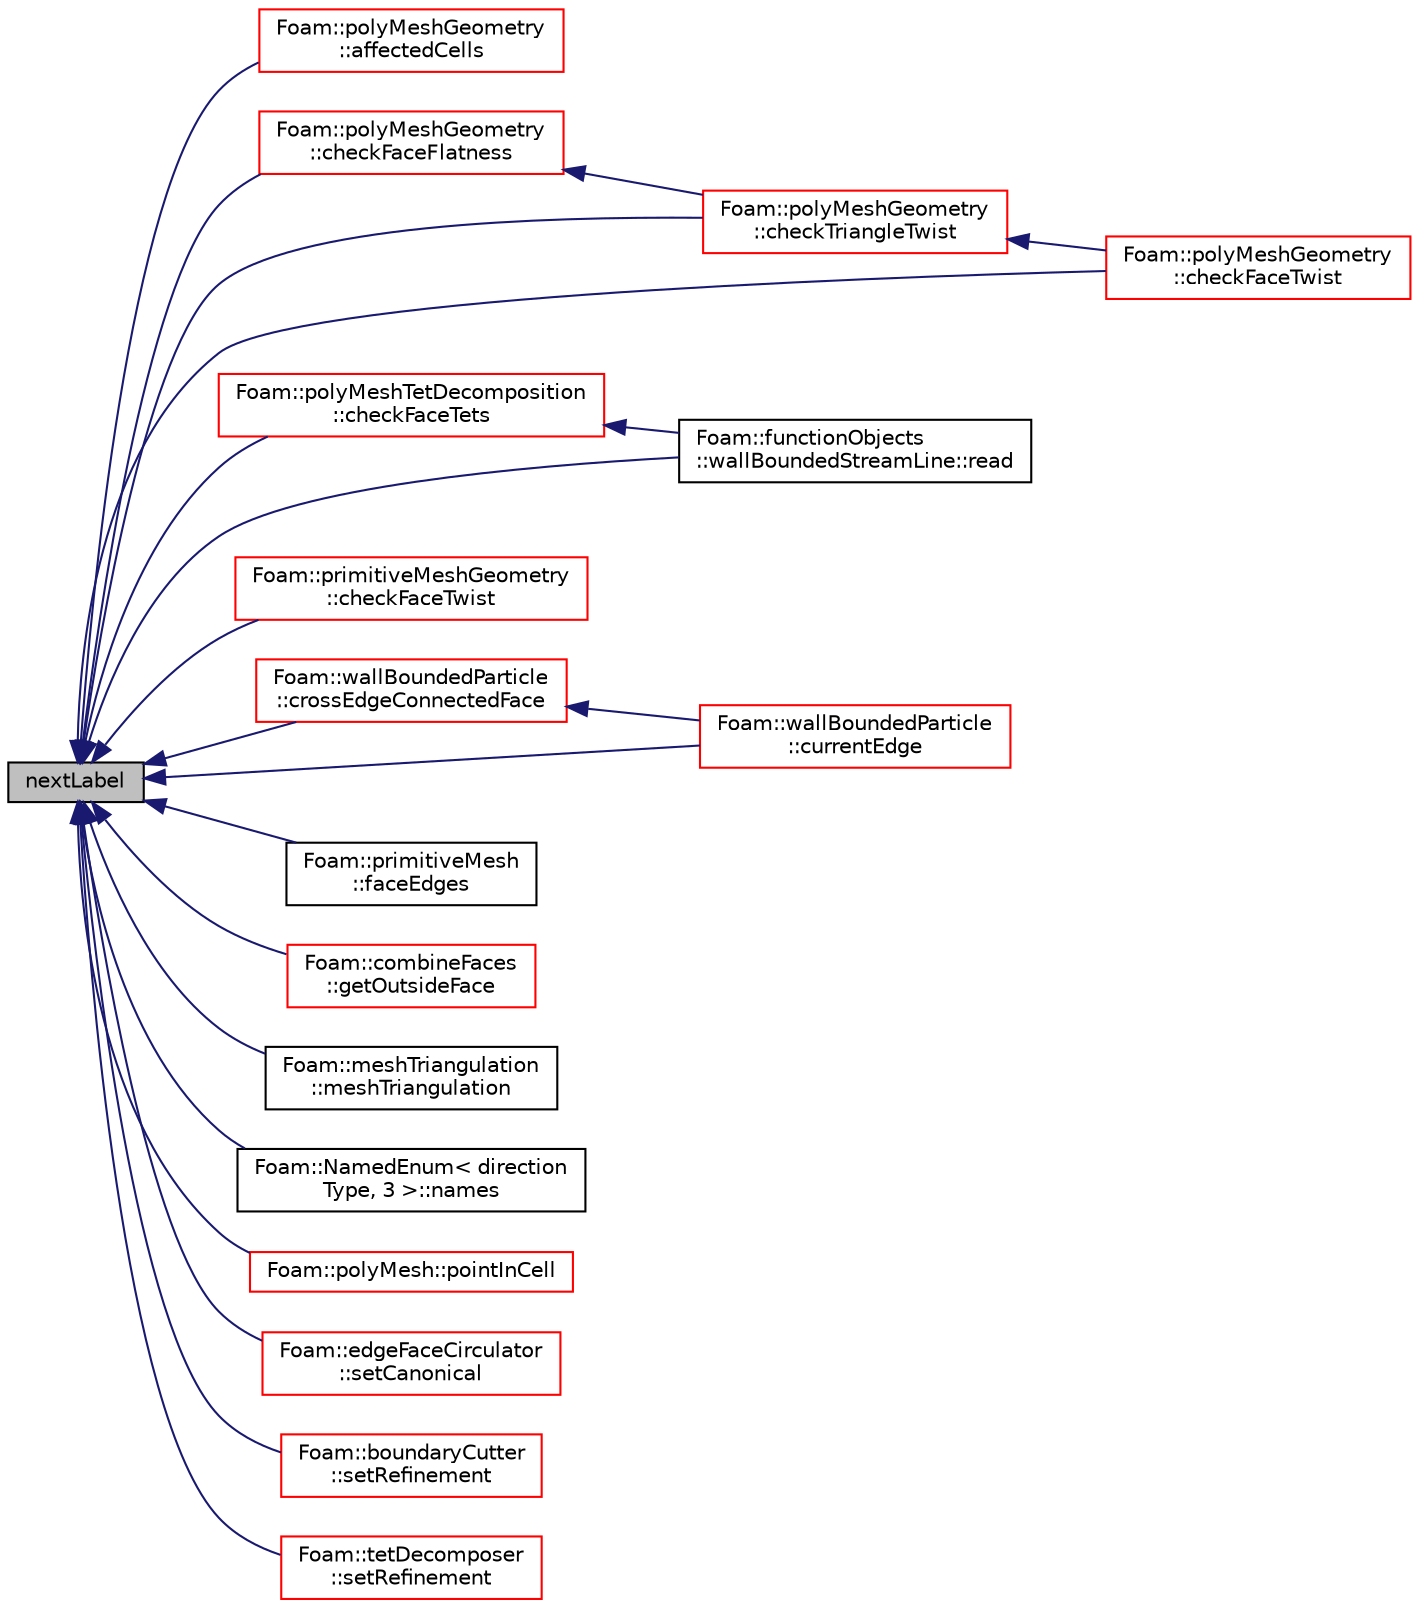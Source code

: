 digraph "nextLabel"
{
  bgcolor="transparent";
  edge [fontname="Helvetica",fontsize="10",labelfontname="Helvetica",labelfontsize="10"];
  node [fontname="Helvetica",fontsize="10",shape=record];
  rankdir="LR";
  Node246 [label="nextLabel",height=0.2,width=0.4,color="black", fillcolor="grey75", style="filled", fontcolor="black"];
  Node246 -> Node247 [dir="back",color="midnightblue",fontsize="10",style="solid",fontname="Helvetica"];
  Node247 [label="Foam::polyMeshGeometry\l::affectedCells",height=0.2,width=0.4,color="red",URL="$a22309.html#af5a651dc1cbf2df9601f576420a0cc3c",tooltip="Helper function: get affected cells from faces. "];
  Node246 -> Node251 [dir="back",color="midnightblue",fontsize="10",style="solid",fontname="Helvetica"];
  Node251 [label="Foam::polyMeshGeometry\l::checkFaceFlatness",height=0.2,width=0.4,color="red",URL="$a22309.html#acb7df07bcf27aac10bd53d646096cdec",tooltip="Area of faces v.s. sum of triangle areas. "];
  Node251 -> Node252 [dir="back",color="midnightblue",fontsize="10",style="solid",fontname="Helvetica"];
  Node252 [label="Foam::polyMeshGeometry\l::checkTriangleTwist",height=0.2,width=0.4,color="red",URL="$a22309.html#a1cffc7219859f1b1b9ed8a96be57f242",tooltip="Consecutive triangle (from face-centre decomposition) normals. "];
  Node252 -> Node253 [dir="back",color="midnightblue",fontsize="10",style="solid",fontname="Helvetica"];
  Node253 [label="Foam::polyMeshGeometry\l::checkFaceTwist",height=0.2,width=0.4,color="red",URL="$a22309.html#a1d15f5f7fdae54e4c34b03a0462cd535",tooltip="Triangle (from face-centre decomposition) normal v.s. "];
  Node246 -> Node274 [dir="back",color="midnightblue",fontsize="10",style="solid",fontname="Helvetica"];
  Node274 [label="Foam::polyMeshTetDecomposition\l::checkFaceTets",height=0.2,width=0.4,color="red",URL="$a28573.html#a5041ce71d4d19419b583f1266325b8f0",tooltip="Check face-decomposition tet volume. "];
  Node274 -> Node275 [dir="back",color="midnightblue",fontsize="10",style="solid",fontname="Helvetica"];
  Node275 [label="Foam::functionObjects\l::wallBoundedStreamLine::read",height=0.2,width=0.4,color="black",URL="$a24317.html#afac0600fef97b05534a595ce00b272ed",tooltip="Read the field average data. "];
  Node246 -> Node451 [dir="back",color="midnightblue",fontsize="10",style="solid",fontname="Helvetica"];
  Node451 [label="Foam::primitiveMeshGeometry\l::checkFaceTwist",height=0.2,width=0.4,color="red",URL="$a26277.html#a024a05dbc6d84c1506e13b255ee71518"];
  Node246 -> Node253 [dir="back",color="midnightblue",fontsize="10",style="solid",fontname="Helvetica"];
  Node246 -> Node252 [dir="back",color="midnightblue",fontsize="10",style="solid",fontname="Helvetica"];
  Node246 -> Node289 [dir="back",color="midnightblue",fontsize="10",style="solid",fontname="Helvetica"];
  Node289 [label="Foam::wallBoundedParticle\l::crossEdgeConnectedFace",height=0.2,width=0.4,color="red",URL="$a24305.html#ae3ca85ef7356d8ad9e37b4e50cb786ce",tooltip="Check if inside current tet. "];
  Node289 -> Node281 [dir="back",color="midnightblue",fontsize="10",style="solid",fontname="Helvetica"];
  Node281 [label="Foam::wallBoundedParticle\l::currentEdge",height=0.2,width=0.4,color="red",URL="$a24305.html#a7ef8e84a420737548b1c746cef447b26",tooltip="Construct current edge. "];
  Node246 -> Node281 [dir="back",color="midnightblue",fontsize="10",style="solid",fontname="Helvetica"];
  Node246 -> Node461 [dir="back",color="midnightblue",fontsize="10",style="solid",fontname="Helvetica"];
  Node461 [label="Foam::primitiveMesh\l::faceEdges",height=0.2,width=0.4,color="black",URL="$a28685.html#ac546d8bccd97b6f3b403c422cb3bda36",tooltip="faceEdges using pointFaces, edges, pointEdges "];
  Node246 -> Node462 [dir="back",color="midnightblue",fontsize="10",style="solid",fontname="Helvetica"];
  Node462 [label="Foam::combineFaces\l::getOutsideFace",height=0.2,width=0.4,color="red",URL="$a22393.html#af695da5d6484dda0cf20307778b302f0",tooltip="Gets outside of patch as a face (in mesh point labels) "];
  Node246 -> Node466 [dir="back",color="midnightblue",fontsize="10",style="solid",fontname="Helvetica"];
  Node466 [label="Foam::meshTriangulation\l::meshTriangulation",height=0.2,width=0.4,color="black",URL="$a31921.html#adc26bbba53e9c1d772cb4c2807351802",tooltip="Construct from selected mesh cell and region number to be used. "];
  Node246 -> Node300 [dir="back",color="midnightblue",fontsize="10",style="solid",fontname="Helvetica"];
  Node300 [label="Foam::NamedEnum\< direction\lType, 3 \>::names",height=0.2,width=0.4,color="black",URL="$a27113.html#a7350da3a0edd92cd11e6c479c9967dc8"];
  Node246 -> Node342 [dir="back",color="midnightblue",fontsize="10",style="solid",fontname="Helvetica"];
  Node342 [label="Foam::polyMesh::pointInCell",height=0.2,width=0.4,color="red",URL="$a28565.html#a6f68fb204022925c308add3d7758e63b",tooltip="Test if point p is in the celli. "];
  Node246 -> Node275 [dir="back",color="midnightblue",fontsize="10",style="solid",fontname="Helvetica"];
  Node246 -> Node467 [dir="back",color="midnightblue",fontsize="10",style="solid",fontname="Helvetica"];
  Node467 [label="Foam::edgeFaceCirculator\l::setCanonical",height=0.2,width=0.4,color="red",URL="$a26153.html#a9fe0f5513339c480e64660f5f36514c2",tooltip="Set edge to a unique state so different ones can be compared. "];
  Node246 -> Node470 [dir="back",color="midnightblue",fontsize="10",style="solid",fontname="Helvetica"];
  Node470 [label="Foam::boundaryCutter\l::setRefinement",height=0.2,width=0.4,color="red",URL="$a22245.html#af2a66719cccb66a09867e321aae596bd",tooltip="Do actual cutting with cut description. Inserts mesh changes. "];
  Node246 -> Node278 [dir="back",color="midnightblue",fontsize="10",style="solid",fontname="Helvetica"];
  Node278 [label="Foam::tetDecomposer\l::setRefinement",height=0.2,width=0.4,color="red",URL="$a22489.html#aeb1123afb6f39d7eb332698e53fc5610",tooltip="Insert all changes into meshMod to convert the polyMesh into. "];
}
